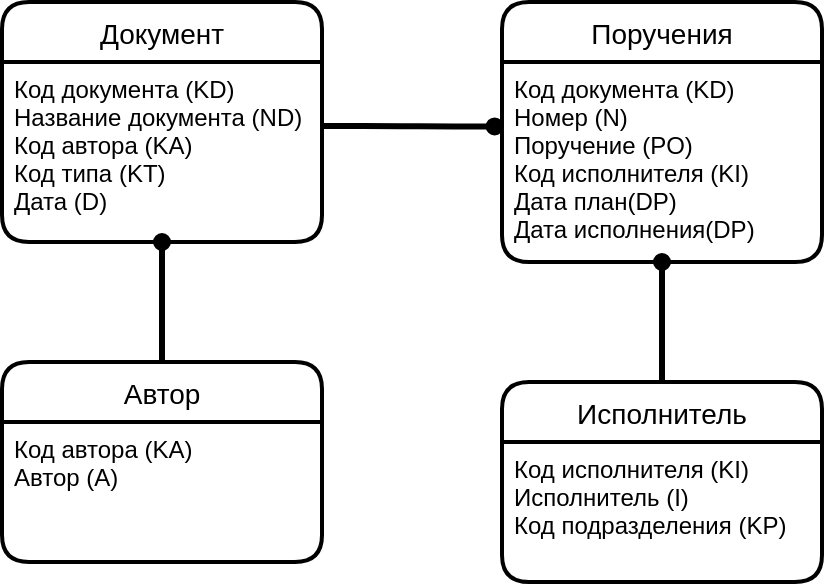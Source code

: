 <mxfile version="12.3.9" type="device" pages="1"><diagram id="xth7INtLcWOTmx3cm4a8" name="Page-1"><mxGraphModel dx="752" dy="514" grid="1" gridSize="10" guides="1" tooltips="1" connect="1" arrows="1" fold="1" page="1" pageScale="1" pageWidth="827" pageHeight="1169" math="0" shadow="0"><root><mxCell id="0"/><mxCell id="1" parent="0"/><mxCell id="gEG15dnEa3gFnB-pD-j0-13" value="Документ" style="swimlane;childLayout=stackLayout;horizontal=1;startSize=30;horizontalStack=0;fillColor=#FFFFFF;fontColor=#000000;rounded=1;fontSize=14;fontStyle=0;strokeWidth=2;resizeParent=0;resizeLast=1;shadow=0;dashed=0;align=center;" vertex="1" parent="1"><mxGeometry x="60" y="100" width="160" height="120" as="geometry"><mxRectangle x="60" y="100" width="70" height="30" as="alternateBounds"/></mxGeometry></mxCell><mxCell id="gEG15dnEa3gFnB-pD-j0-14" value="Код документа (KD)&#10;Название документа (ND)&#10;Код автора (KA)&#10;Код типа (KT)&#10;Дата (D)" style="align=left;strokeColor=none;fillColor=none;spacingLeft=4;fontSize=12;verticalAlign=top;resizable=0;rotatable=0;part=1;" vertex="1" parent="gEG15dnEa3gFnB-pD-j0-13"><mxGeometry y="30" width="160" height="90" as="geometry"/></mxCell><mxCell id="gEG15dnEa3gFnB-pD-j0-19" value="Поручения" style="swimlane;childLayout=stackLayout;horizontal=1;startSize=30;horizontalStack=0;fillColor=#FFFFFF;fontColor=#000000;rounded=1;fontSize=14;fontStyle=0;strokeWidth=2;resizeParent=0;resizeLast=1;shadow=0;dashed=0;align=center;" vertex="1" parent="1"><mxGeometry x="310" y="100" width="160" height="130" as="geometry"><mxRectangle x="60" y="100" width="70" height="30" as="alternateBounds"/></mxGeometry></mxCell><mxCell id="gEG15dnEa3gFnB-pD-j0-21" value="" style="edgeStyle=entityRelationEdgeStyle;fontSize=12;html=1;endArrow=oval;endFill=1;entryX=-0.023;entryY=0.322;entryDx=0;entryDy=0;entryPerimeter=0;strokeWidth=3;" edge="1" parent="gEG15dnEa3gFnB-pD-j0-19" target="gEG15dnEa3gFnB-pD-j0-20"><mxGeometry width="100" height="100" relative="1" as="geometry"><mxPoint x="-90" y="62" as="sourcePoint"/><mxPoint x="30" y="59" as="targetPoint"/></mxGeometry></mxCell><mxCell id="gEG15dnEa3gFnB-pD-j0-20" value="Код документа (KD)&#10;Номер (N)&#10;Поручение (PO)&#10;Код исполнителя (KI)&#10;Дата план(DP)&#10;Дата исполнения(DP)" style="align=left;strokeColor=none;fillColor=none;spacingLeft=4;fontSize=12;verticalAlign=top;resizable=0;rotatable=0;part=1;" vertex="1" parent="gEG15dnEa3gFnB-pD-j0-19"><mxGeometry y="30" width="160" height="100" as="geometry"/></mxCell><mxCell id="gEG15dnEa3gFnB-pD-j0-23" value="Автор" style="swimlane;childLayout=stackLayout;horizontal=1;startSize=30;horizontalStack=0;fillColor=#FFFFFF;fontColor=#000000;rounded=1;fontSize=14;fontStyle=0;strokeWidth=2;resizeParent=0;resizeLast=1;shadow=0;dashed=0;align=center;" vertex="1" parent="1"><mxGeometry x="60" y="280" width="160" height="100" as="geometry"><mxRectangle x="60" y="100" width="70" height="30" as="alternateBounds"/></mxGeometry></mxCell><mxCell id="gEG15dnEa3gFnB-pD-j0-24" value="Код автора (KA)&#10;Автор (A)&#10;" style="align=left;strokeColor=none;fillColor=none;spacingLeft=4;fontSize=12;verticalAlign=top;resizable=0;rotatable=0;part=1;" vertex="1" parent="gEG15dnEa3gFnB-pD-j0-23"><mxGeometry y="30" width="160" height="70" as="geometry"/></mxCell><mxCell id="gEG15dnEa3gFnB-pD-j0-26" value="" style="endArrow=oval;html=1;rounded=0;strokeWidth=3;fontColor=#000000;endFill=1;entryX=0.5;entryY=1;entryDx=0;entryDy=0;exitX=0.5;exitY=0;exitDx=0;exitDy=0;" edge="1" parent="1" source="gEG15dnEa3gFnB-pD-j0-23" target="gEG15dnEa3gFnB-pD-j0-14"><mxGeometry relative="1" as="geometry"><mxPoint x="139.5" y="300" as="sourcePoint"/><mxPoint x="139.5" y="230" as="targetPoint"/></mxGeometry></mxCell><mxCell id="gEG15dnEa3gFnB-pD-j0-27" value="Исполнитель" style="swimlane;childLayout=stackLayout;horizontal=1;startSize=30;horizontalStack=0;fillColor=#FFFFFF;fontColor=#000000;rounded=1;fontSize=14;fontStyle=0;strokeWidth=2;resizeParent=0;resizeLast=1;shadow=0;dashed=0;align=center;" vertex="1" parent="1"><mxGeometry x="310" y="290" width="160" height="100" as="geometry"><mxRectangle x="60" y="100" width="70" height="30" as="alternateBounds"/></mxGeometry></mxCell><mxCell id="gEG15dnEa3gFnB-pD-j0-28" value="Код исполнителя (KI)&#10;Исполнитель (I)&#10;Код подразделения (KP)&#10;" style="align=left;strokeColor=none;fillColor=none;spacingLeft=4;fontSize=12;verticalAlign=top;resizable=0;rotatable=0;part=1;" vertex="1" parent="gEG15dnEa3gFnB-pD-j0-27"><mxGeometry y="30" width="160" height="70" as="geometry"/></mxCell><mxCell id="gEG15dnEa3gFnB-pD-j0-29" value="" style="endArrow=oval;html=1;rounded=0;strokeWidth=3;fontColor=#000000;endFill=1;entryX=0.5;entryY=1;entryDx=0;entryDy=0;exitX=0.5;exitY=0;exitDx=0;exitDy=0;" edge="1" parent="1"><mxGeometry relative="1" as="geometry"><mxPoint x="390" y="290" as="sourcePoint"/><mxPoint x="390" y="230" as="targetPoint"/></mxGeometry></mxCell></root></mxGraphModel></diagram></mxfile>